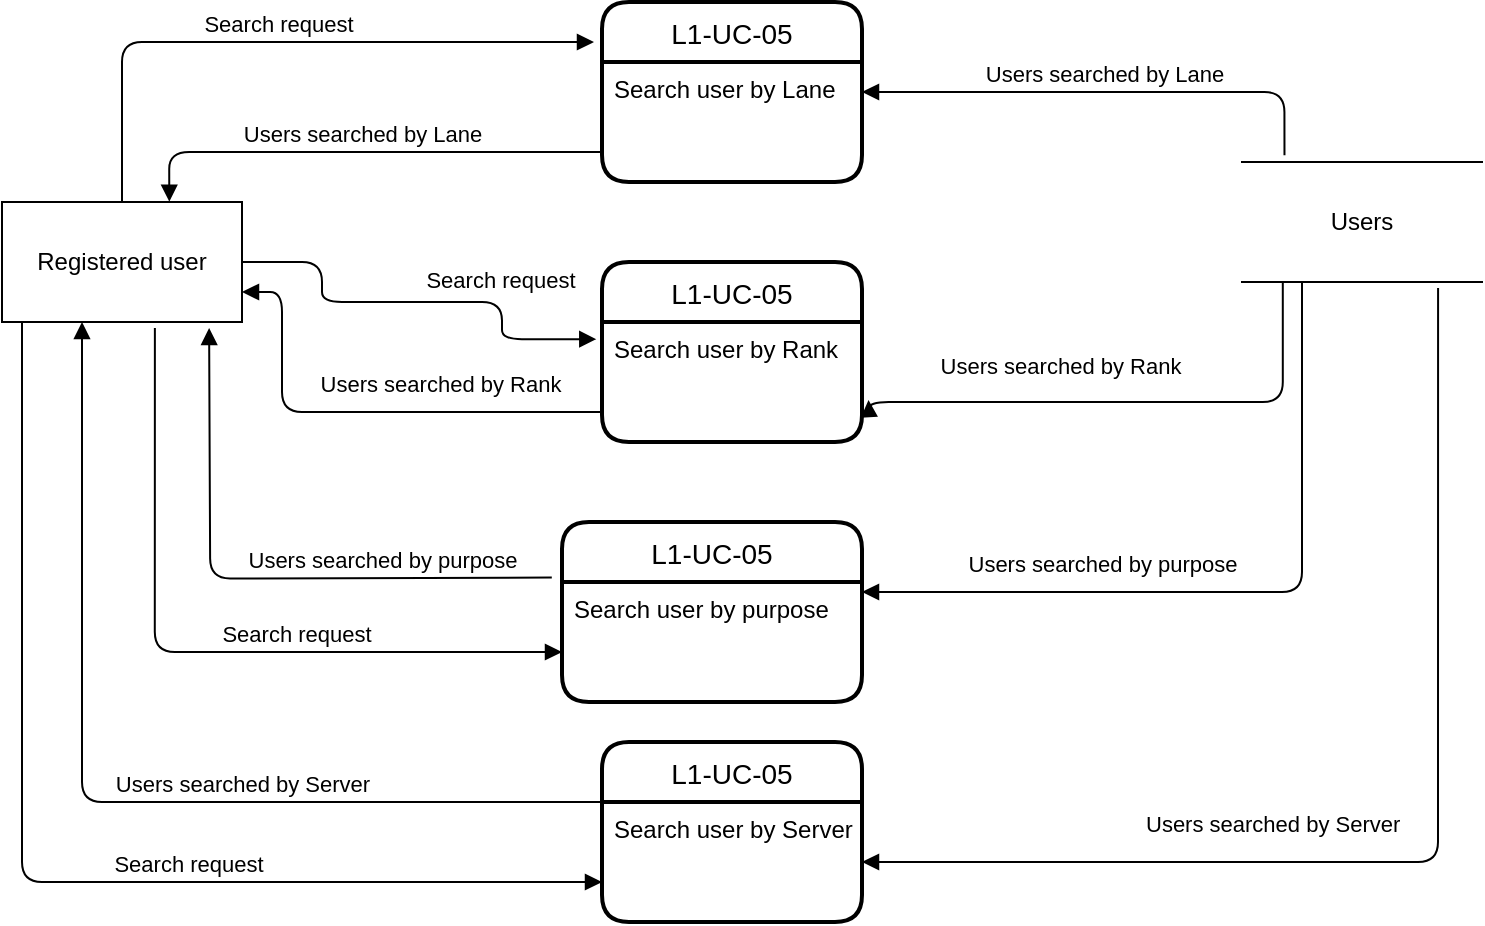 <mxfile version="14.9.0" type="device"><diagram id="NLacVURaGyGn7WK1gdp4" name="Page-1"><mxGraphModel dx="1038" dy="489" grid="1" gridSize="10" guides="1" tooltips="1" connect="1" arrows="1" fold="1" page="1" pageScale="1" pageWidth="827" pageHeight="1169" math="0" shadow="0"><root><mxCell id="0"/><mxCell id="1" parent="0"/><mxCell id="K_rbBGH5ERDQ11O_K57b-1" value="Users" style="shape=partialRectangle;whiteSpace=wrap;html=1;left=0;right=0;fillColor=none;" parent="1" vertex="1"><mxGeometry x="680" y="120" width="120" height="60" as="geometry"/></mxCell><mxCell id="K_rbBGH5ERDQ11O_K57b-2" value="Registered user" style="rounded=0;whiteSpace=wrap;html=1;" parent="1" vertex="1"><mxGeometry x="60" y="140" width="120" height="60" as="geometry"/></mxCell><mxCell id="K_rbBGH5ERDQ11O_K57b-3" value="L1-UC-05" style="swimlane;childLayout=stackLayout;horizontal=1;startSize=30;horizontalStack=0;rounded=1;fontSize=14;fontStyle=0;strokeWidth=2;resizeParent=0;resizeLast=1;shadow=0;dashed=0;align=center;" parent="1" vertex="1"><mxGeometry x="360" y="40" width="130" height="90" as="geometry"/></mxCell><mxCell id="K_rbBGH5ERDQ11O_K57b-4" value="Search user by Lane" style="align=left;strokeColor=none;fillColor=none;spacingLeft=4;fontSize=12;verticalAlign=top;resizable=0;rotatable=0;part=1;" parent="K_rbBGH5ERDQ11O_K57b-3" vertex="1"><mxGeometry y="30" width="130" height="60" as="geometry"/></mxCell><mxCell id="K_rbBGH5ERDQ11O_K57b-5" value="Search request" style="html=1;verticalAlign=bottom;endArrow=block;edgeStyle=orthogonalEdgeStyle;exitX=0.5;exitY=0;exitDx=0;exitDy=0;" parent="1" edge="1"><mxGeometry width="80" relative="1" as="geometry"><mxPoint x="120" y="140" as="sourcePoint"/><mxPoint x="356" y="60" as="targetPoint"/><Array as="points"><mxPoint x="120" y="60"/></Array></mxGeometry></mxCell><mxCell id="K_rbBGH5ERDQ11O_K57b-6" value="Users searched by Lane" style="html=1;verticalAlign=bottom;endArrow=block;exitX=0.177;exitY=-0.057;exitDx=0;exitDy=0;entryX=1;entryY=0.25;entryDx=0;entryDy=0;exitPerimeter=0;edgeStyle=orthogonalEdgeStyle;" parent="1" source="K_rbBGH5ERDQ11O_K57b-1" target="K_rbBGH5ERDQ11O_K57b-4" edge="1"><mxGeometry width="80" relative="1" as="geometry"><mxPoint x="192.4" y="3.82" as="sourcePoint"/><mxPoint x="380" y="-35" as="targetPoint"/><Array as="points"><mxPoint x="701" y="85"/></Array></mxGeometry></mxCell><mxCell id="K_rbBGH5ERDQ11O_K57b-7" value="L1-UC-05" style="swimlane;childLayout=stackLayout;horizontal=1;startSize=30;horizontalStack=0;rounded=1;fontSize=14;fontStyle=0;strokeWidth=2;resizeParent=0;resizeLast=1;shadow=0;dashed=0;align=center;" parent="1" vertex="1"><mxGeometry x="360" y="170" width="130" height="90" as="geometry"/></mxCell><mxCell id="K_rbBGH5ERDQ11O_K57b-8" value="Search user by Rank" style="align=left;strokeColor=none;fillColor=none;spacingLeft=4;fontSize=12;verticalAlign=top;resizable=0;rotatable=0;part=1;" parent="K_rbBGH5ERDQ11O_K57b-7" vertex="1"><mxGeometry y="30" width="130" height="60" as="geometry"/></mxCell><mxCell id="K_rbBGH5ERDQ11O_K57b-11" value="L1-UC-05" style="swimlane;childLayout=stackLayout;horizontal=1;startSize=30;horizontalStack=0;rounded=1;fontSize=14;fontStyle=0;strokeWidth=2;resizeParent=0;resizeLast=1;shadow=0;dashed=0;align=center;" parent="1" vertex="1"><mxGeometry x="360" y="410" width="130" height="90" as="geometry"/></mxCell><mxCell id="K_rbBGH5ERDQ11O_K57b-12" value="Search user by Server" style="align=left;strokeColor=none;fillColor=none;spacingLeft=4;fontSize=12;verticalAlign=top;resizable=0;rotatable=0;part=1;" parent="K_rbBGH5ERDQ11O_K57b-11" vertex="1"><mxGeometry y="30" width="130" height="60" as="geometry"/></mxCell><mxCell id="K_rbBGH5ERDQ11O_K57b-13" value="Users searched by purpose" style="html=1;verticalAlign=bottom;endArrow=block;entryX=0.863;entryY=1.05;entryDx=0;entryDy=0;entryPerimeter=0;exitX=-0.034;exitY=0.13;exitDx=0;exitDy=0;exitPerimeter=0;edgeStyle=orthogonalEdgeStyle;" parent="1" edge="1"><mxGeometry x="-0.426" width="80" relative="1" as="geometry"><mxPoint x="334.9" y="327.8" as="sourcePoint"/><mxPoint x="163.56" y="203" as="targetPoint"/><mxPoint as="offset"/></mxGeometry></mxCell><mxCell id="K_rbBGH5ERDQ11O_K57b-14" value="Users searched by purpose" style="html=1;verticalAlign=bottom;endArrow=block;entryX=1;entryY=0.25;entryDx=0;entryDy=0;exitX=0.25;exitY=1;exitDx=0;exitDy=0;edgeStyle=orthogonalEdgeStyle;" parent="1" source="K_rbBGH5ERDQ11O_K57b-1" edge="1"><mxGeometry x="0.36" y="-5" width="80" relative="1" as="geometry"><mxPoint x="670" y="220" as="sourcePoint"/><mxPoint x="490" y="335" as="targetPoint"/><mxPoint as="offset"/><Array as="points"><mxPoint x="710" y="335"/></Array></mxGeometry></mxCell><mxCell id="K_rbBGH5ERDQ11O_K57b-16" value="Search request" style="html=1;verticalAlign=bottom;endArrow=block;entryX=0;entryY=0.75;entryDx=0;entryDy=0;exitX=0.637;exitY=1.05;exitDx=0;exitDy=0;exitPerimeter=0;edgeStyle=orthogonalEdgeStyle;" parent="1" edge="1"><mxGeometry x="0.274" width="80" relative="1" as="geometry"><mxPoint x="136.44" y="203" as="sourcePoint"/><mxPoint x="340" y="365" as="targetPoint"/><Array as="points"><mxPoint x="136" y="365"/></Array><mxPoint as="offset"/></mxGeometry></mxCell><mxCell id="K_rbBGH5ERDQ11O_K57b-17" value="Search request" style="html=1;verticalAlign=bottom;endArrow=block;edgeStyle=orthogonalEdgeStyle;" parent="1" edge="1"><mxGeometry x="0.274" width="80" relative="1" as="geometry"><mxPoint x="70" y="200" as="sourcePoint"/><mxPoint x="360" y="480" as="targetPoint"/><Array as="points"><mxPoint x="70" y="480"/></Array><mxPoint as="offset"/></mxGeometry></mxCell><mxCell id="K_rbBGH5ERDQ11O_K57b-18" value="Users searched by Server" style="html=1;verticalAlign=bottom;endArrow=block;edgeStyle=orthogonalEdgeStyle;" parent="1" edge="1"><mxGeometry x="-0.28" width="80" relative="1" as="geometry"><mxPoint x="360" y="440" as="sourcePoint"/><mxPoint x="100" y="200" as="targetPoint"/><Array as="points"><mxPoint x="100" y="440"/></Array><mxPoint as="offset"/></mxGeometry></mxCell><mxCell id="K_rbBGH5ERDQ11O_K57b-19" value="Users searched by Server" style="html=1;verticalAlign=bottom;endArrow=block;exitX=0.817;exitY=1.05;exitDx=0;exitDy=0;edgeStyle=orthogonalEdgeStyle;entryX=1;entryY=0.5;entryDx=0;entryDy=0;labelPosition=right;verticalLabelPosition=top;align=left;exitPerimeter=0;" parent="1" source="K_rbBGH5ERDQ11O_K57b-1" target="K_rbBGH5ERDQ11O_K57b-12" edge="1"><mxGeometry x="0.513" y="-10" width="80" relative="1" as="geometry"><mxPoint x="790" y="290" as="sourcePoint"/><mxPoint x="530" y="465" as="targetPoint"/><mxPoint as="offset"/><Array as="points"><mxPoint x="778" y="470"/></Array></mxGeometry></mxCell><mxCell id="K_rbBGH5ERDQ11O_K57b-21" value="Users searched by Lane" style="html=1;verticalAlign=bottom;endArrow=block;edgeStyle=orthogonalEdgeStyle;exitX=0;exitY=0.75;exitDx=0;exitDy=0;entryX=0.697;entryY=-0.003;entryDx=0;entryDy=0;entryPerimeter=0;" parent="1" source="K_rbBGH5ERDQ11O_K57b-4" target="K_rbBGH5ERDQ11O_K57b-2" edge="1"><mxGeometry width="80" relative="1" as="geometry"><mxPoint x="350" y="60" as="sourcePoint"/><mxPoint x="60" y="60" as="targetPoint"/><Array as="points"><mxPoint x="144" y="115"/></Array></mxGeometry></mxCell><mxCell id="K_rbBGH5ERDQ11O_K57b-22" value="Search request" style="html=1;verticalAlign=bottom;endArrow=block;edgeStyle=orthogonalEdgeStyle;exitX=1;exitY=0.5;exitDx=0;exitDy=0;entryX=-0.022;entryY=0.143;entryDx=0;entryDy=0;entryPerimeter=0;" parent="1" source="K_rbBGH5ERDQ11O_K57b-2" target="K_rbBGH5ERDQ11O_K57b-8" edge="1"><mxGeometry x="0.378" y="2" width="80" relative="1" as="geometry"><mxPoint x="220" y="230" as="sourcePoint"/><mxPoint x="350" y="208" as="targetPoint"/><Array as="points"><mxPoint x="220" y="170"/><mxPoint x="220" y="190"/><mxPoint x="310" y="190"/><mxPoint x="310" y="209"/></Array><mxPoint as="offset"/></mxGeometry></mxCell><mxCell id="K_rbBGH5ERDQ11O_K57b-23" value="Users searched by Rank" style="html=1;verticalAlign=bottom;endArrow=block;edgeStyle=orthogonalEdgeStyle;entryX=1;entryY=0.75;entryDx=0;entryDy=0;exitX=0;exitY=0.75;exitDx=0;exitDy=0;" parent="1" source="K_rbBGH5ERDQ11O_K57b-8" target="K_rbBGH5ERDQ11O_K57b-2" edge="1"><mxGeometry x="-0.32" y="-5" width="80" relative="1" as="geometry"><mxPoint x="350" y="230" as="sourcePoint"/><mxPoint x="200" y="230" as="targetPoint"/><Array as="points"><mxPoint x="200" y="245"/><mxPoint x="200" y="185"/></Array><mxPoint as="offset"/></mxGeometry></mxCell><mxCell id="K_rbBGH5ERDQ11O_K57b-25" value="Users searched by Rank" style="html=1;verticalAlign=bottom;endArrow=block;edgeStyle=orthogonalEdgeStyle;exitX=0.17;exitY=0.997;exitDx=0;exitDy=0;exitPerimeter=0;entryX=1.025;entryY=0.65;entryDx=0;entryDy=0;entryPerimeter=0;" parent="1" source="K_rbBGH5ERDQ11O_K57b-1" target="K_rbBGH5ERDQ11O_K57b-8" edge="1"><mxGeometry x="0.277" y="-9" width="80" relative="1" as="geometry"><mxPoint x="680" y="220" as="sourcePoint"/><mxPoint x="500" y="240" as="targetPoint"/><mxPoint as="offset"/><Array as="points"><mxPoint x="700" y="240"/></Array></mxGeometry></mxCell><mxCell id="K_rbBGH5ERDQ11O_K57b-26" value="L1-UC-05" style="swimlane;childLayout=stackLayout;horizontal=1;startSize=30;horizontalStack=0;rounded=1;fontSize=14;fontStyle=0;strokeWidth=2;resizeParent=0;resizeLast=1;shadow=0;dashed=0;align=center;" parent="1" vertex="1"><mxGeometry x="340" y="300" width="150" height="90" as="geometry"/></mxCell><mxCell id="K_rbBGH5ERDQ11O_K57b-27" value="Search user by purpose" style="align=left;strokeColor=none;fillColor=none;spacingLeft=4;fontSize=12;verticalAlign=top;resizable=0;rotatable=0;part=1;" parent="K_rbBGH5ERDQ11O_K57b-26" vertex="1"><mxGeometry y="30" width="150" height="60" as="geometry"/></mxCell></root></mxGraphModel></diagram></mxfile>